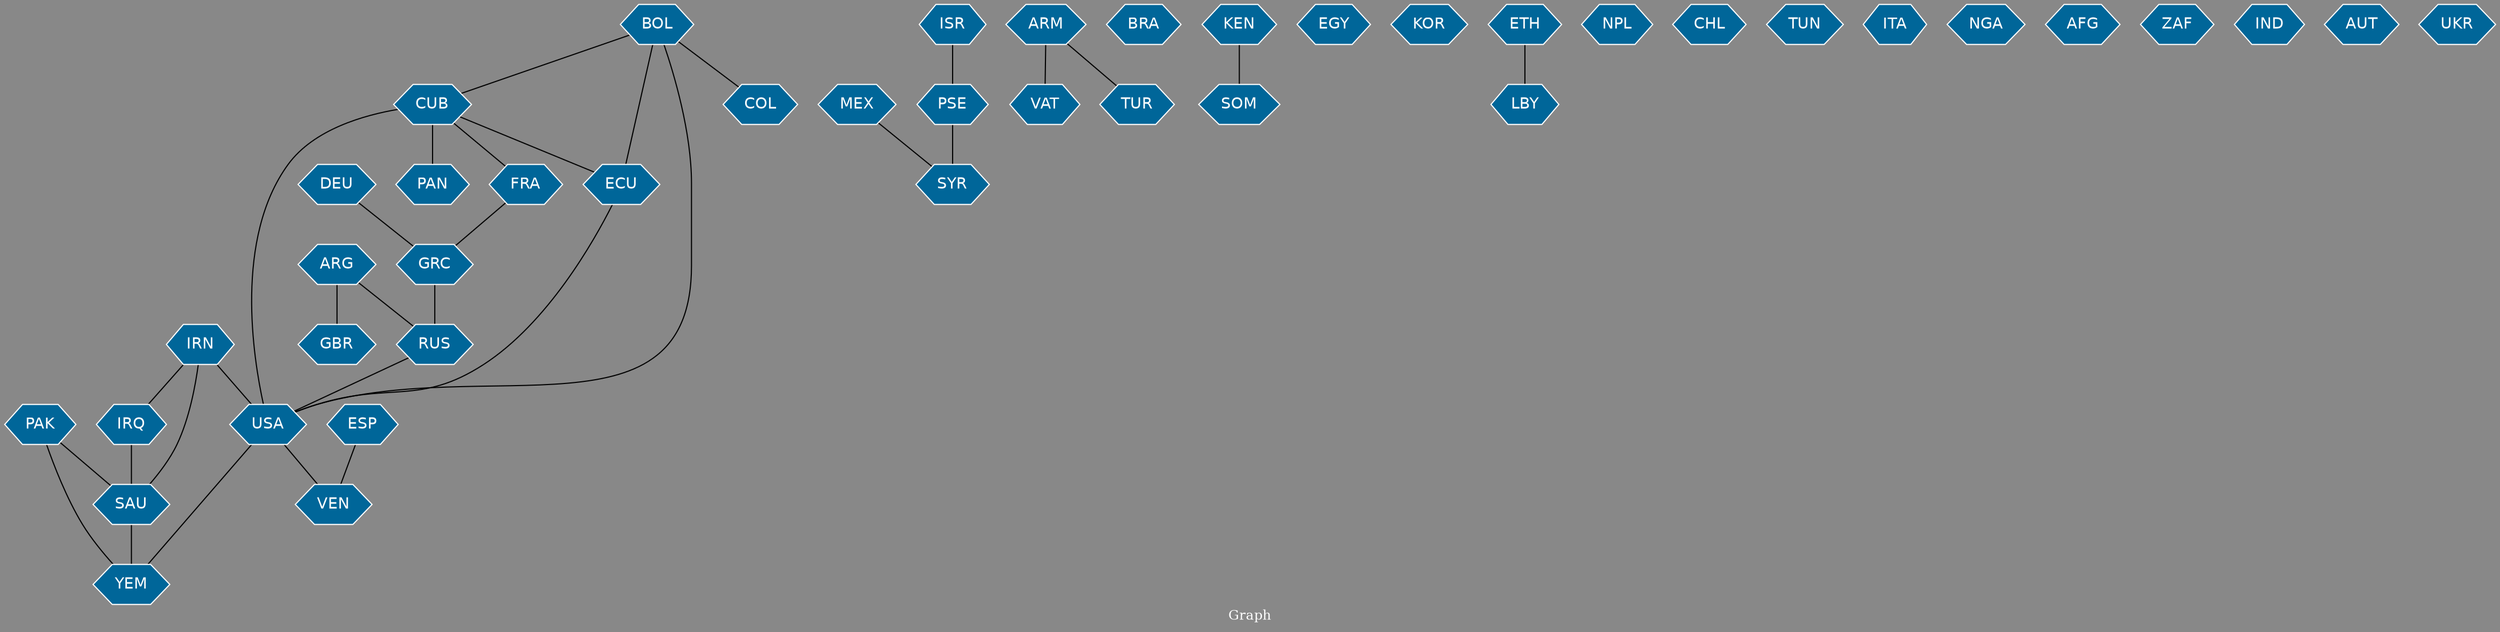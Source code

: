// Countries together in item graph
graph {
	graph [bgcolor="#888888" fontcolor=white fontsize=12 label="Graph" outputorder=edgesfirst overlap=prism]
	node [color=white fillcolor="#006699" fontcolor=white fontname=Helvetica shape=hexagon style=filled]
	edge [arrowhead=open color=black fontcolor=white fontname=Courier fontsize=12]
		CUB [label=CUB]
		USA [label=USA]
		SYR [label=SYR]
		MEX [label=MEX]
		YEM [label=YEM]
		SAU [label=SAU]
		PAK [label=PAK]
		VEN [label=VEN]
		RUS [label=RUS]
		ARG [label=ARG]
		VAT [label=VAT]
		ESP [label=ESP]
		IRN [label=IRN]
		BRA [label=BRA]
		TUR [label=TUR]
		GRC [label=GRC]
		DEU [label=DEU]
		KEN [label=KEN]
		SOM [label=SOM]
		EGY [label=EGY]
		IRQ [label=IRQ]
		KOR [label=KOR]
		LBY [label=LBY]
		NPL [label=NPL]
		PAN [label=PAN]
		ISR [label=ISR]
		BOL [label=BOL]
		ECU [label=ECU]
		ARM [label=ARM]
		CHL [label=CHL]
		FRA [label=FRA]
		TUN [label=TUN]
		ETH [label=ETH]
		ITA [label=ITA]
		NGA [label=NGA]
		GBR [label=GBR]
		AFG [label=AFG]
		ZAF [label=ZAF]
		PSE [label=PSE]
		COL [label=COL]
		IND [label=IND]
		AUT [label=AUT]
		UKR [label=UKR]
			MEX -- SYR [weight=1]
			GRC -- RUS [weight=2]
			ARM -- TUR [weight=1]
			CUB -- FRA [weight=1]
			BOL -- COL [weight=1]
			ETH -- LBY [weight=1]
			IRN -- IRQ [weight=1]
			SAU -- YEM [weight=4]
			PSE -- SYR [weight=2]
			ISR -- PSE [weight=1]
			ESP -- VEN [weight=3]
			ARG -- GBR [weight=1]
			CUB -- PAN [weight=1]
			CUB -- ECU [weight=1]
			ARG -- RUS [weight=1]
			RUS -- USA [weight=1]
			IRQ -- SAU [weight=1]
			USA -- VEN [weight=3]
			PAK -- SAU [weight=1]
			IRN -- USA [weight=2]
			CUB -- USA [weight=3]
			BOL -- ECU [weight=1]
			DEU -- GRC [weight=1]
			IRN -- SAU [weight=1]
			USA -- YEM [weight=1]
			KEN -- SOM [weight=1]
			ARM -- VAT [weight=1]
			FRA -- GRC [weight=1]
			BOL -- CUB [weight=1]
			ECU -- USA [weight=1]
			PAK -- YEM [weight=1]
			BOL -- USA [weight=1]
}